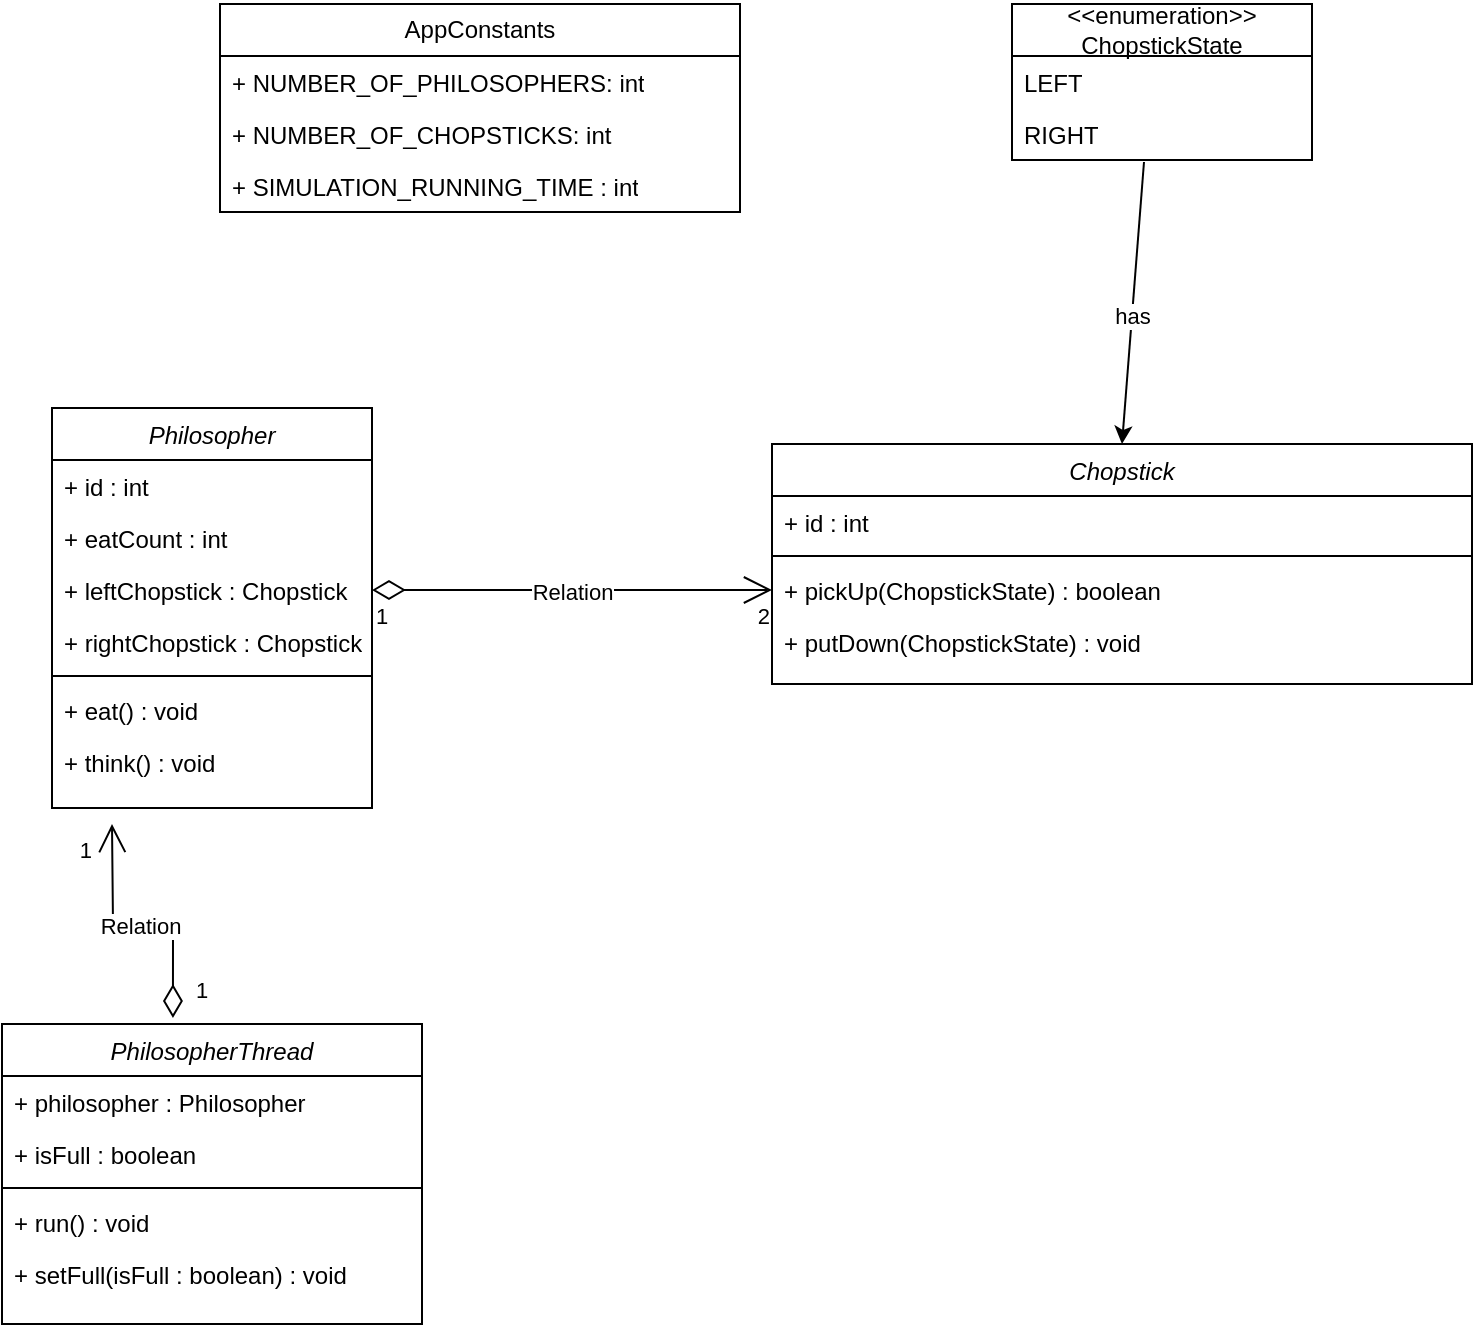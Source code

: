 <mxfile version="21.7.5" type="device">
  <diagram id="C5RBs43oDa-KdzZeNtuy" name="Page-1">
    <mxGraphModel dx="1548" dy="902" grid="1" gridSize="10" guides="1" tooltips="1" connect="1" arrows="1" fold="1" page="1" pageScale="1" pageWidth="827" pageHeight="1169" math="0" shadow="0">
      <root>
        <mxCell id="WIyWlLk6GJQsqaUBKTNV-0" />
        <mxCell id="WIyWlLk6GJQsqaUBKTNV-1" parent="WIyWlLk6GJQsqaUBKTNV-0" />
        <mxCell id="zkfFHV4jXpPFQw0GAbJ--0" value="Philosopher" style="swimlane;fontStyle=2;align=center;verticalAlign=top;childLayout=stackLayout;horizontal=1;startSize=26;horizontalStack=0;resizeParent=1;resizeLast=0;collapsible=1;marginBottom=0;rounded=0;shadow=0;strokeWidth=1;" parent="WIyWlLk6GJQsqaUBKTNV-1" vertex="1">
          <mxGeometry x="70" y="222" width="160" height="200" as="geometry">
            <mxRectangle x="230" y="140" width="160" height="26" as="alternateBounds" />
          </mxGeometry>
        </mxCell>
        <mxCell id="zkfFHV4jXpPFQw0GAbJ--1" value="+ id : int" style="text;align=left;verticalAlign=top;spacingLeft=4;spacingRight=4;overflow=hidden;rotatable=0;points=[[0,0.5],[1,0.5]];portConstraint=eastwest;" parent="zkfFHV4jXpPFQw0GAbJ--0" vertex="1">
          <mxGeometry y="26" width="160" height="26" as="geometry" />
        </mxCell>
        <mxCell id="zkfFHV4jXpPFQw0GAbJ--2" value="+ eatCount : int" style="text;align=left;verticalAlign=top;spacingLeft=4;spacingRight=4;overflow=hidden;rotatable=0;points=[[0,0.5],[1,0.5]];portConstraint=eastwest;rounded=0;shadow=0;html=0;" parent="zkfFHV4jXpPFQw0GAbJ--0" vertex="1">
          <mxGeometry y="52" width="160" height="26" as="geometry" />
        </mxCell>
        <mxCell id="WUrmhMIcLwJsZicoZo7I-26" value="+ leftChopstick : Chopstick" style="text;align=left;verticalAlign=top;spacingLeft=4;spacingRight=4;overflow=hidden;rotatable=0;points=[[0,0.5],[1,0.5]];portConstraint=eastwest;" parent="zkfFHV4jXpPFQw0GAbJ--0" vertex="1">
          <mxGeometry y="78" width="160" height="26" as="geometry" />
        </mxCell>
        <mxCell id="WUrmhMIcLwJsZicoZo7I-27" value="+ rightChopstick : Chopstick" style="text;align=left;verticalAlign=top;spacingLeft=4;spacingRight=4;overflow=hidden;rotatable=0;points=[[0,0.5],[1,0.5]];portConstraint=eastwest;" parent="zkfFHV4jXpPFQw0GAbJ--0" vertex="1">
          <mxGeometry y="104" width="160" height="26" as="geometry" />
        </mxCell>
        <mxCell id="zkfFHV4jXpPFQw0GAbJ--4" value="" style="line;html=1;strokeWidth=1;align=left;verticalAlign=middle;spacingTop=-1;spacingLeft=3;spacingRight=3;rotatable=0;labelPosition=right;points=[];portConstraint=eastwest;" parent="zkfFHV4jXpPFQw0GAbJ--0" vertex="1">
          <mxGeometry y="130" width="160" height="8" as="geometry" />
        </mxCell>
        <mxCell id="zkfFHV4jXpPFQw0GAbJ--5" value="+ eat() : void" style="text;align=left;verticalAlign=top;spacingLeft=4;spacingRight=4;overflow=hidden;rotatable=0;points=[[0,0.5],[1,0.5]];portConstraint=eastwest;" parent="zkfFHV4jXpPFQw0GAbJ--0" vertex="1">
          <mxGeometry y="138" width="160" height="26" as="geometry" />
        </mxCell>
        <mxCell id="WUrmhMIcLwJsZicoZo7I-11" value="+ think() : void" style="text;align=left;verticalAlign=top;spacingLeft=4;spacingRight=4;overflow=hidden;rotatable=0;points=[[0,0.5],[1,0.5]];portConstraint=eastwest;" parent="zkfFHV4jXpPFQw0GAbJ--0" vertex="1">
          <mxGeometry y="164" width="160" height="36" as="geometry" />
        </mxCell>
        <mxCell id="WUrmhMIcLwJsZicoZo7I-0" value="AppConstants" style="swimlane;fontStyle=0;childLayout=stackLayout;horizontal=1;startSize=26;fillColor=none;horizontalStack=0;resizeParent=1;resizeParentMax=0;resizeLast=0;collapsible=1;marginBottom=0;whiteSpace=wrap;html=1;" parent="WIyWlLk6GJQsqaUBKTNV-1" vertex="1">
          <mxGeometry x="154" y="20" width="260" height="104" as="geometry" />
        </mxCell>
        <mxCell id="WUrmhMIcLwJsZicoZo7I-1" value="+ NUMBER_OF_PHILOSOPHERS: int" style="text;strokeColor=none;fillColor=none;align=left;verticalAlign=top;spacingLeft=4;spacingRight=4;overflow=hidden;rotatable=0;points=[[0,0.5],[1,0.5]];portConstraint=eastwest;whiteSpace=wrap;html=1;" parent="WUrmhMIcLwJsZicoZo7I-0" vertex="1">
          <mxGeometry y="26" width="260" height="26" as="geometry" />
        </mxCell>
        <mxCell id="WUrmhMIcLwJsZicoZo7I-2" value="+ NUMBER_OF_CHOPSTICKS: int" style="text;strokeColor=none;fillColor=none;align=left;verticalAlign=top;spacingLeft=4;spacingRight=4;overflow=hidden;rotatable=0;points=[[0,0.5],[1,0.5]];portConstraint=eastwest;whiteSpace=wrap;html=1;" parent="WUrmhMIcLwJsZicoZo7I-0" vertex="1">
          <mxGeometry y="52" width="260" height="26" as="geometry" />
        </mxCell>
        <mxCell id="WUrmhMIcLwJsZicoZo7I-3" value="+ SIMULATION_RUNNING_TIME : int" style="text;strokeColor=none;fillColor=none;align=left;verticalAlign=top;spacingLeft=4;spacingRight=4;overflow=hidden;rotatable=0;points=[[0,0.5],[1,0.5]];portConstraint=eastwest;whiteSpace=wrap;html=1;" parent="WUrmhMIcLwJsZicoZo7I-0" vertex="1">
          <mxGeometry y="78" width="260" height="26" as="geometry" />
        </mxCell>
        <mxCell id="WUrmhMIcLwJsZicoZo7I-7" value="&amp;lt;&amp;lt;enumeration&amp;gt;&amp;gt;&lt;br&gt;ChopstickState" style="swimlane;fontStyle=0;childLayout=stackLayout;horizontal=1;startSize=26;fillColor=none;horizontalStack=0;resizeParent=1;resizeParentMax=0;resizeLast=0;collapsible=1;marginBottom=0;whiteSpace=wrap;html=1;" parent="WIyWlLk6GJQsqaUBKTNV-1" vertex="1">
          <mxGeometry x="550" y="20" width="150" height="78" as="geometry" />
        </mxCell>
        <mxCell id="WUrmhMIcLwJsZicoZo7I-8" value="LEFT" style="text;strokeColor=none;fillColor=none;align=left;verticalAlign=top;spacingLeft=4;spacingRight=4;overflow=hidden;rotatable=0;points=[[0,0.5],[1,0.5]];portConstraint=eastwest;whiteSpace=wrap;html=1;" parent="WUrmhMIcLwJsZicoZo7I-7" vertex="1">
          <mxGeometry y="26" width="150" height="26" as="geometry" />
        </mxCell>
        <mxCell id="WUrmhMIcLwJsZicoZo7I-9" value="RIGHT" style="text;strokeColor=none;fillColor=none;align=left;verticalAlign=top;spacingLeft=4;spacingRight=4;overflow=hidden;rotatable=0;points=[[0,0.5],[1,0.5]];portConstraint=eastwest;whiteSpace=wrap;html=1;" parent="WUrmhMIcLwJsZicoZo7I-7" vertex="1">
          <mxGeometry y="52" width="150" height="26" as="geometry" />
        </mxCell>
        <mxCell id="WUrmhMIcLwJsZicoZo7I-12" value="Chopstick" style="swimlane;fontStyle=2;align=center;verticalAlign=top;childLayout=stackLayout;horizontal=1;startSize=26;horizontalStack=0;resizeParent=1;resizeLast=0;collapsible=1;marginBottom=0;rounded=0;shadow=0;strokeWidth=1;" parent="WIyWlLk6GJQsqaUBKTNV-1" vertex="1">
          <mxGeometry x="430" y="240" width="350" height="120" as="geometry">
            <mxRectangle x="230" y="140" width="160" height="26" as="alternateBounds" />
          </mxGeometry>
        </mxCell>
        <mxCell id="WUrmhMIcLwJsZicoZo7I-13" value="+ id : int" style="text;align=left;verticalAlign=top;spacingLeft=4;spacingRight=4;overflow=hidden;rotatable=0;points=[[0,0.5],[1,0.5]];portConstraint=eastwest;" parent="WUrmhMIcLwJsZicoZo7I-12" vertex="1">
          <mxGeometry y="26" width="350" height="26" as="geometry" />
        </mxCell>
        <mxCell id="WUrmhMIcLwJsZicoZo7I-15" value="" style="line;html=1;strokeWidth=1;align=left;verticalAlign=middle;spacingTop=-1;spacingLeft=3;spacingRight=3;rotatable=0;labelPosition=right;points=[];portConstraint=eastwest;" parent="WUrmhMIcLwJsZicoZo7I-12" vertex="1">
          <mxGeometry y="52" width="350" height="8" as="geometry" />
        </mxCell>
        <mxCell id="WUrmhMIcLwJsZicoZo7I-16" value="+ pickUp(ChopstickState) : boolean" style="text;align=left;verticalAlign=top;spacingLeft=4;spacingRight=4;overflow=hidden;rotatable=0;points=[[0,0.5],[1,0.5]];portConstraint=eastwest;" parent="WUrmhMIcLwJsZicoZo7I-12" vertex="1">
          <mxGeometry y="60" width="350" height="26" as="geometry" />
        </mxCell>
        <mxCell id="WUrmhMIcLwJsZicoZo7I-17" value="+ putDown(ChopstickState) : void" style="text;align=left;verticalAlign=top;spacingLeft=4;spacingRight=4;overflow=hidden;rotatable=0;points=[[0,0.5],[1,0.5]];portConstraint=eastwest;" parent="WUrmhMIcLwJsZicoZo7I-12" vertex="1">
          <mxGeometry y="86" width="350" height="26" as="geometry" />
        </mxCell>
        <mxCell id="WUrmhMIcLwJsZicoZo7I-24" value="" style="endArrow=classic;html=1;rounded=0;exitX=0.44;exitY=1.038;exitDx=0;exitDy=0;exitPerimeter=0;entryX=0.5;entryY=0;entryDx=0;entryDy=0;" parent="WIyWlLk6GJQsqaUBKTNV-1" source="WUrmhMIcLwJsZicoZo7I-9" edge="1" target="WUrmhMIcLwJsZicoZo7I-12">
          <mxGeometry width="50" height="50" relative="1" as="geometry">
            <mxPoint x="590" y="200" as="sourcePoint" />
            <mxPoint x="670" y="150" as="targetPoint" />
          </mxGeometry>
        </mxCell>
        <mxCell id="WUrmhMIcLwJsZicoZo7I-25" value="has" style="edgeLabel;html=1;align=center;verticalAlign=middle;resizable=0;points=[];" parent="WUrmhMIcLwJsZicoZo7I-24" vertex="1" connectable="0">
          <mxGeometry x="0.086" relative="1" as="geometry">
            <mxPoint as="offset" />
          </mxGeometry>
        </mxCell>
        <mxCell id="Y92BQShzk6rtqrKLDq47-0" value="Relation" style="endArrow=open;html=1;endSize=12;startArrow=diamondThin;startSize=14;startFill=0;edgeStyle=orthogonalEdgeStyle;rounded=0;exitX=1;exitY=0.5;exitDx=0;exitDy=0;" edge="1" parent="WIyWlLk6GJQsqaUBKTNV-1" source="WUrmhMIcLwJsZicoZo7I-26">
          <mxGeometry relative="1" as="geometry">
            <mxPoint x="330" y="260" as="sourcePoint" />
            <mxPoint x="430" y="313" as="targetPoint" />
          </mxGeometry>
        </mxCell>
        <mxCell id="Y92BQShzk6rtqrKLDq47-1" value="1" style="edgeLabel;resizable=0;html=1;align=left;verticalAlign=top;" connectable="0" vertex="1" parent="Y92BQShzk6rtqrKLDq47-0">
          <mxGeometry x="-1" relative="1" as="geometry" />
        </mxCell>
        <mxCell id="Y92BQShzk6rtqrKLDq47-2" value="2" style="edgeLabel;resizable=0;html=1;align=right;verticalAlign=top;" connectable="0" vertex="1" parent="Y92BQShzk6rtqrKLDq47-0">
          <mxGeometry x="1" relative="1" as="geometry" />
        </mxCell>
        <mxCell id="Y92BQShzk6rtqrKLDq47-3" value="PhilosopherThread" style="swimlane;fontStyle=2;align=center;verticalAlign=top;childLayout=stackLayout;horizontal=1;startSize=26;horizontalStack=0;resizeParent=1;resizeLast=0;collapsible=1;marginBottom=0;rounded=0;shadow=0;strokeWidth=1;" vertex="1" parent="WIyWlLk6GJQsqaUBKTNV-1">
          <mxGeometry x="45" y="530" width="210" height="150" as="geometry">
            <mxRectangle x="230" y="140" width="160" height="26" as="alternateBounds" />
          </mxGeometry>
        </mxCell>
        <mxCell id="Y92BQShzk6rtqrKLDq47-4" value="+ philosopher : Philosopher" style="text;align=left;verticalAlign=top;spacingLeft=4;spacingRight=4;overflow=hidden;rotatable=0;points=[[0,0.5],[1,0.5]];portConstraint=eastwest;" vertex="1" parent="Y92BQShzk6rtqrKLDq47-3">
          <mxGeometry y="26" width="210" height="26" as="geometry" />
        </mxCell>
        <mxCell id="Y92BQShzk6rtqrKLDq47-5" value="+ isFull : boolean" style="text;align=left;verticalAlign=top;spacingLeft=4;spacingRight=4;overflow=hidden;rotatable=0;points=[[0,0.5],[1,0.5]];portConstraint=eastwest;rounded=0;shadow=0;html=0;" vertex="1" parent="Y92BQShzk6rtqrKLDq47-3">
          <mxGeometry y="52" width="210" height="26" as="geometry" />
        </mxCell>
        <mxCell id="Y92BQShzk6rtqrKLDq47-8" value="" style="line;html=1;strokeWidth=1;align=left;verticalAlign=middle;spacingTop=-1;spacingLeft=3;spacingRight=3;rotatable=0;labelPosition=right;points=[];portConstraint=eastwest;" vertex="1" parent="Y92BQShzk6rtqrKLDq47-3">
          <mxGeometry y="78" width="210" height="8" as="geometry" />
        </mxCell>
        <mxCell id="Y92BQShzk6rtqrKLDq47-9" value="+ run() : void" style="text;align=left;verticalAlign=top;spacingLeft=4;spacingRight=4;overflow=hidden;rotatable=0;points=[[0,0.5],[1,0.5]];portConstraint=eastwest;" vertex="1" parent="Y92BQShzk6rtqrKLDq47-3">
          <mxGeometry y="86" width="210" height="26" as="geometry" />
        </mxCell>
        <mxCell id="Y92BQShzk6rtqrKLDq47-10" value="+ setFull(isFull : boolean) : void" style="text;align=left;verticalAlign=top;spacingLeft=4;spacingRight=4;overflow=hidden;rotatable=0;points=[[0,0.5],[1,0.5]];portConstraint=eastwest;" vertex="1" parent="Y92BQShzk6rtqrKLDq47-3">
          <mxGeometry y="112" width="210" height="26" as="geometry" />
        </mxCell>
        <mxCell id="Y92BQShzk6rtqrKLDq47-11" value="Relation" style="endArrow=open;html=1;endSize=12;startArrow=diamondThin;startSize=14;startFill=0;edgeStyle=orthogonalEdgeStyle;rounded=0;exitX=0.407;exitY=-0.02;exitDx=0;exitDy=0;exitPerimeter=0;" edge="1" parent="WIyWlLk6GJQsqaUBKTNV-1" source="Y92BQShzk6rtqrKLDq47-3">
          <mxGeometry relative="1" as="geometry">
            <mxPoint x="240" y="450" as="sourcePoint" />
            <mxPoint x="100" y="430" as="targetPoint" />
          </mxGeometry>
        </mxCell>
        <mxCell id="Y92BQShzk6rtqrKLDq47-12" value="1" style="edgeLabel;resizable=0;html=1;align=left;verticalAlign=top;" connectable="0" vertex="1" parent="Y92BQShzk6rtqrKLDq47-11">
          <mxGeometry x="-1" relative="1" as="geometry">
            <mxPoint x="10" y="-27" as="offset" />
          </mxGeometry>
        </mxCell>
        <mxCell id="Y92BQShzk6rtqrKLDq47-13" value="1" style="edgeLabel;resizable=0;html=1;align=right;verticalAlign=top;" connectable="0" vertex="1" parent="Y92BQShzk6rtqrKLDq47-11">
          <mxGeometry x="1" relative="1" as="geometry">
            <mxPoint x="-10" as="offset" />
          </mxGeometry>
        </mxCell>
      </root>
    </mxGraphModel>
  </diagram>
</mxfile>
